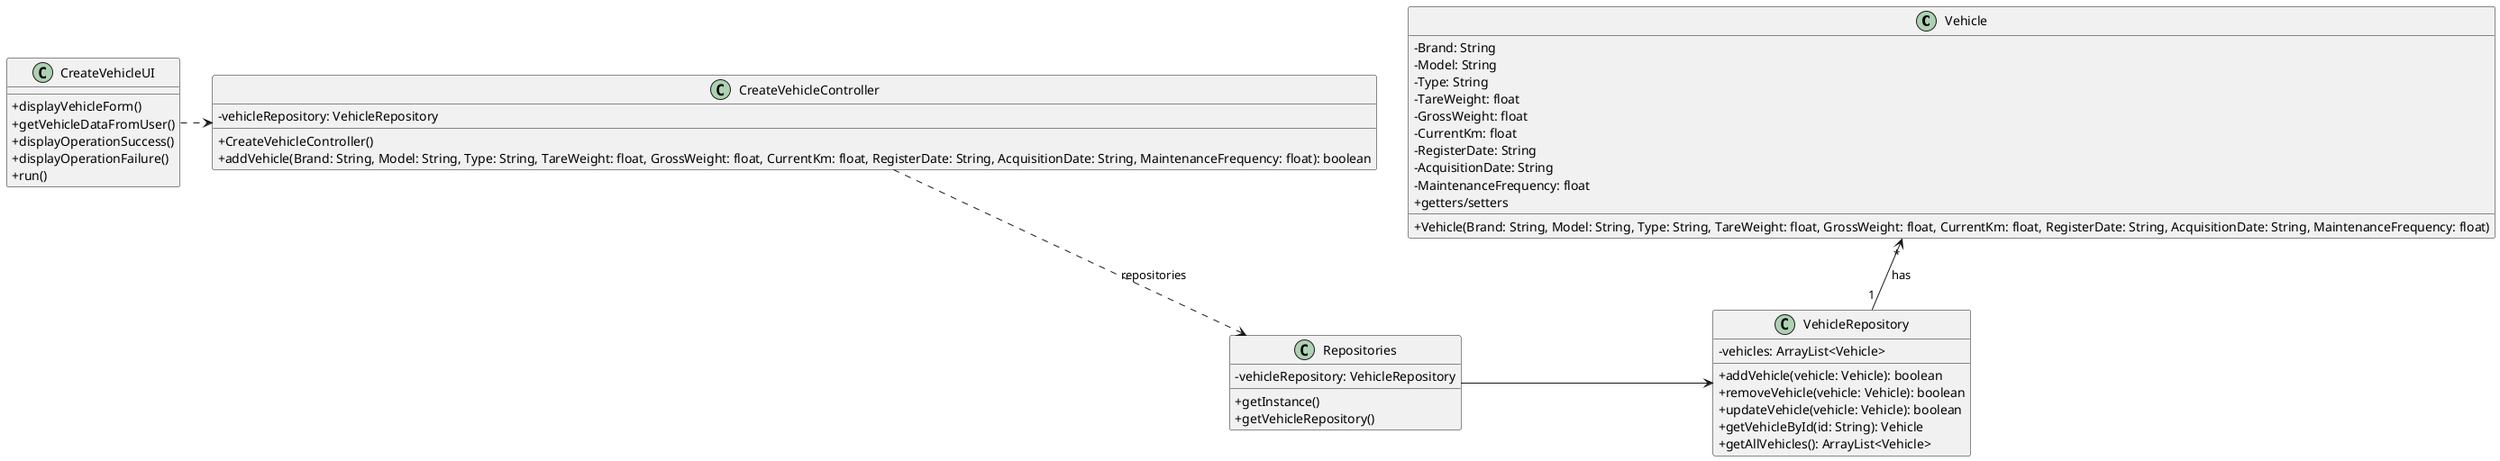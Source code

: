 @startuml
skinparam classAttributeIconSize 0
skinparam monochrome false
skinparam packageStyle rectangle
skinparam shadowing false
skinparam linetype polyline
skinparam linetype orto

class Vehicle {
    - Brand: String
    - Model: String
    - Type: String
    - TareWeight: float
    - GrossWeight: float
    - CurrentKm: float
    - RegisterDate: String
    - AcquisitionDate: String
    - MaintenanceFrequency: float
    + Vehicle(Brand: String, Model: String, Type: String, TareWeight: float, GrossWeight: float, CurrentKm: float, RegisterDate: String, AcquisitionDate: String, MaintenanceFrequency: float)
    + getters/setters
}

class VehicleRepository {
    - vehicles: ArrayList<Vehicle>
    + addVehicle(vehicle: Vehicle): boolean
    + removeVehicle(vehicle: Vehicle): boolean
    + updateVehicle(vehicle: Vehicle): boolean
    + getVehicleById(id: String): Vehicle
    + getAllVehicles(): ArrayList<Vehicle>
}

class CreateVehicleController {
    - vehicleRepository: VehicleRepository
    + CreateVehicleController()
    + addVehicle(Brand: String, Model: String, Type: String, TareWeight: float, GrossWeight: float, CurrentKm: float, RegisterDate: String, AcquisitionDate: String, MaintenanceFrequency: float): boolean
}


class Repositories {
    - vehicleRepository: VehicleRepository
    + getInstance()
    + getVehicleRepository()
}

class CreateVehicleUI {
    + displayVehicleForm()
    + getVehicleDataFromUser()
    + displayOperationSuccess()
    + displayOperationFailure()
    + run()
}

CreateVehicleUI .> CreateVehicleController
CreateVehicleController ..> Repositories : repositories
Repositories -> VehicleRepository
Vehicle "*" <-- "1" VehicleRepository : has
@enduml
